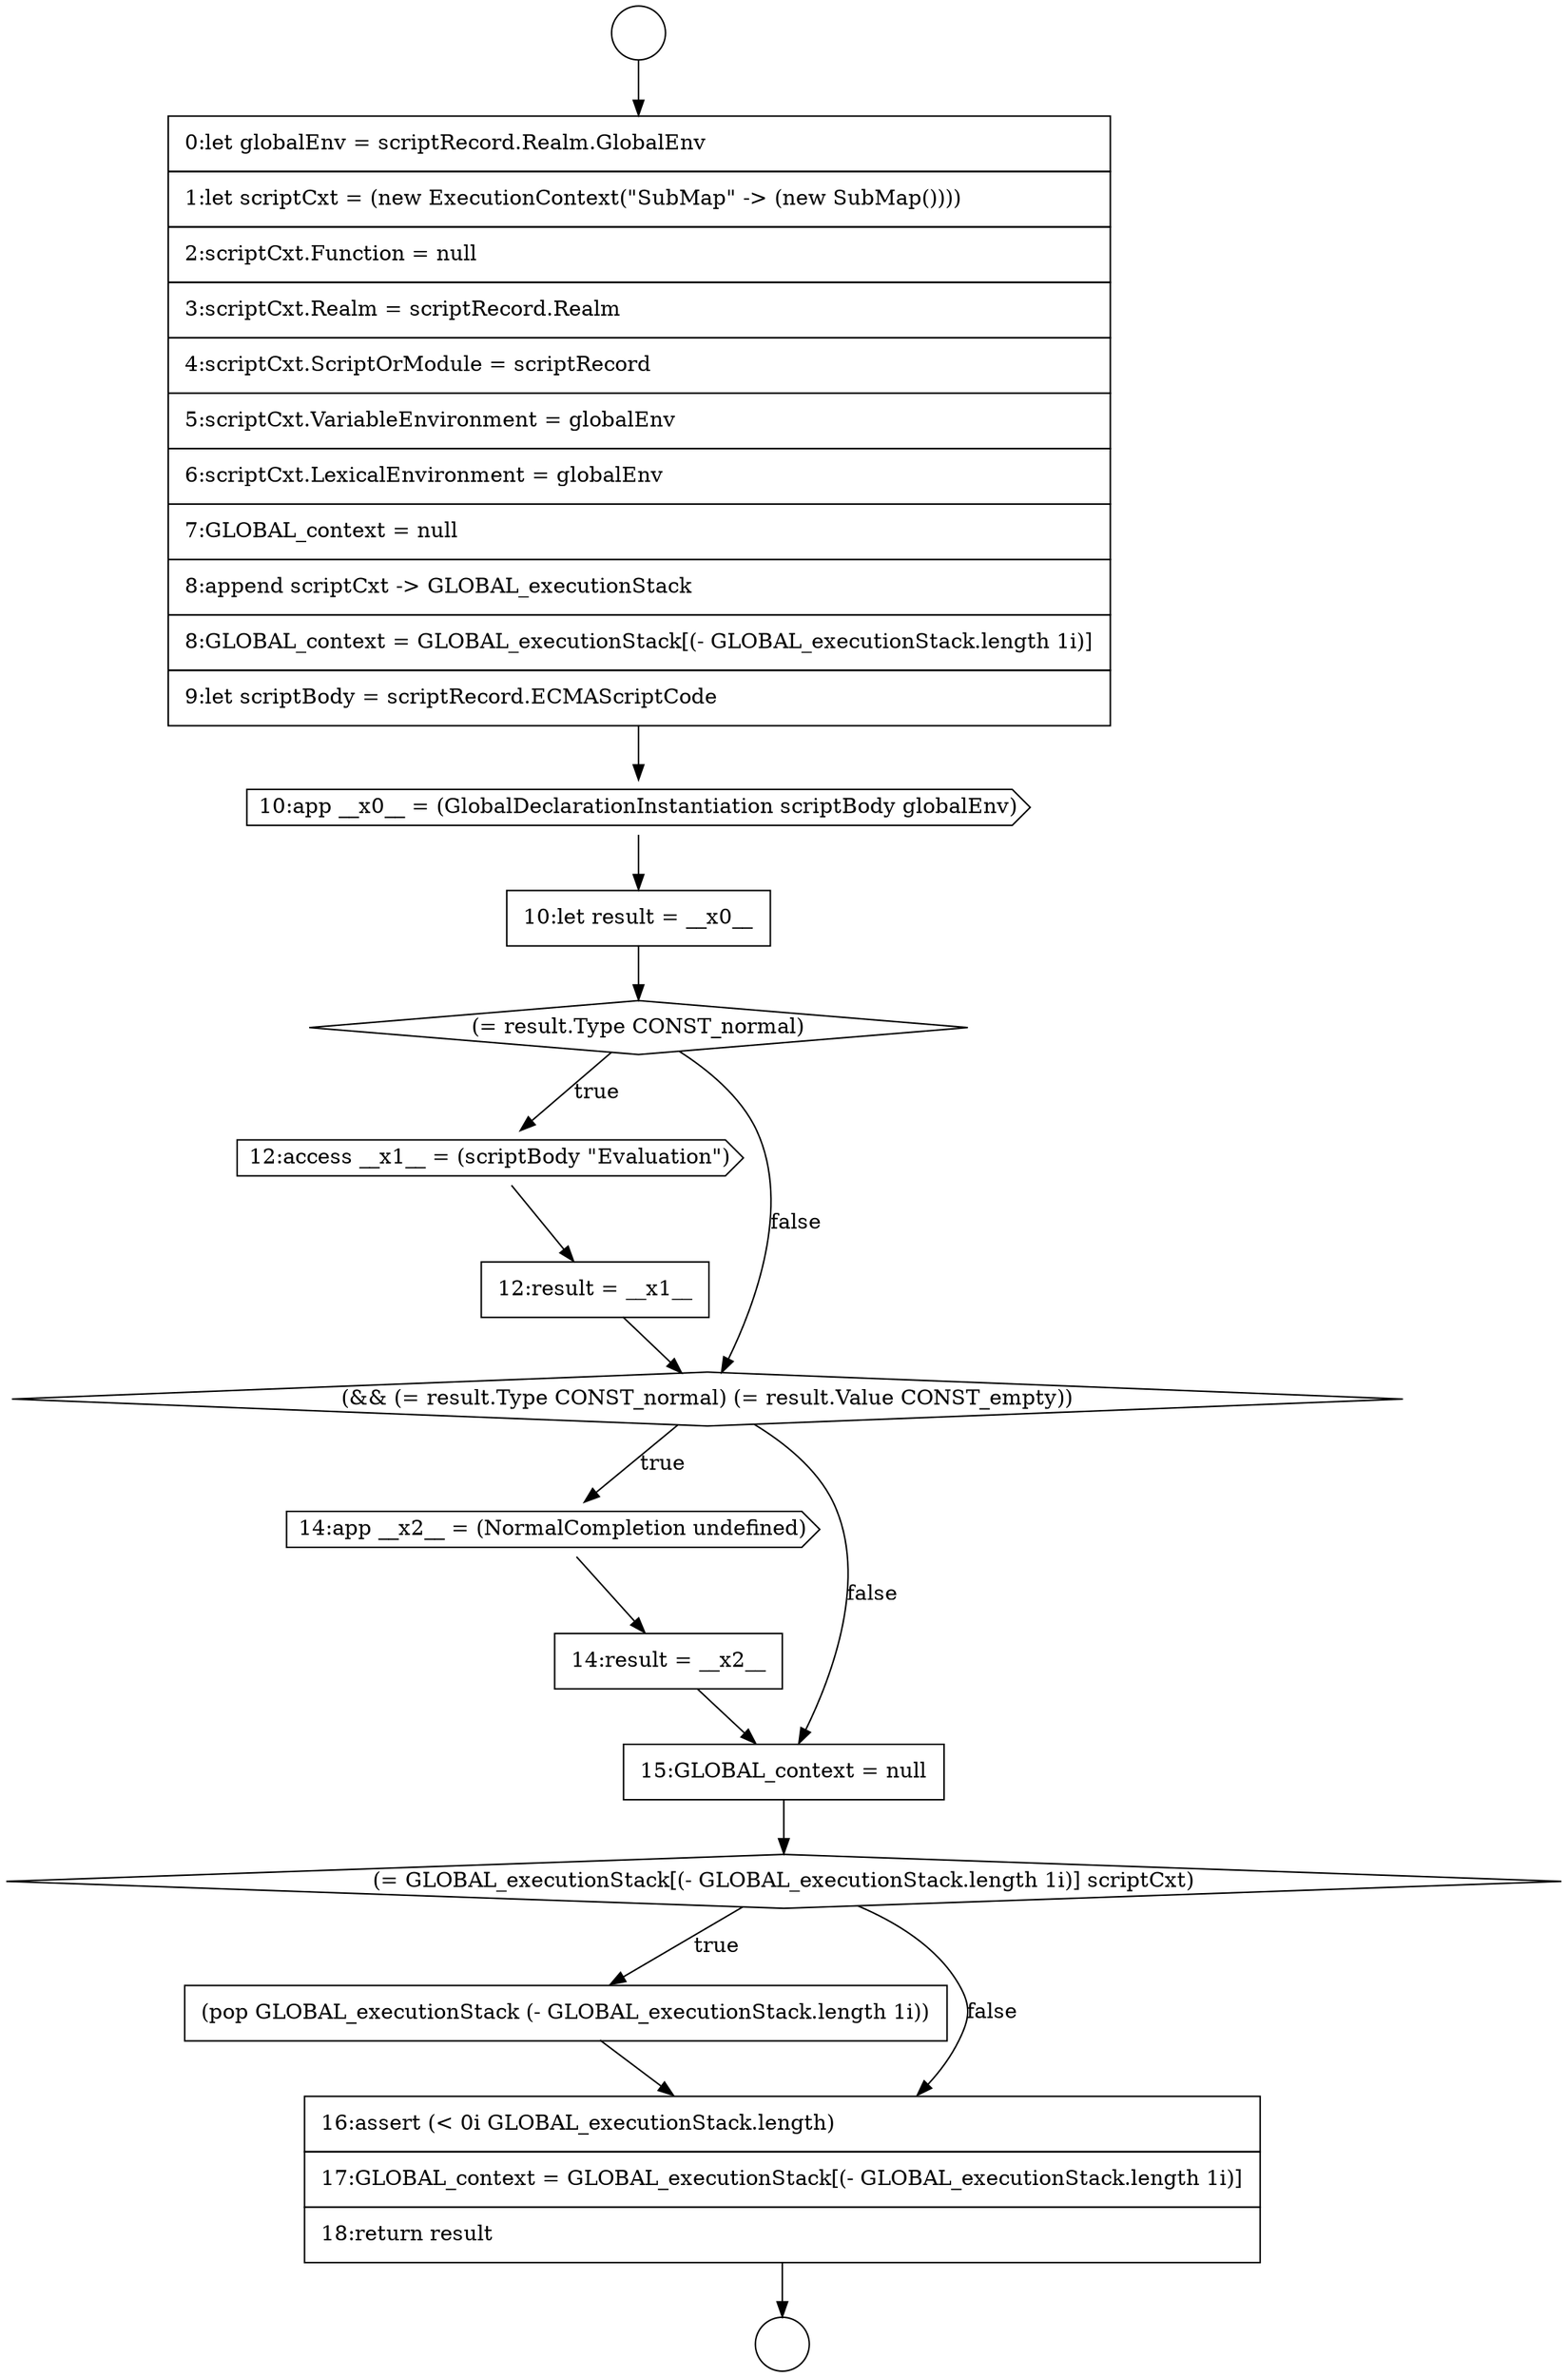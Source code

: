 digraph {
  node9907 [shape=none, margin=0, label=<<font color="black">
    <table border="0" cellborder="1" cellspacing="0" cellpadding="10">
      <tr><td align="left">14:result = __x2__</td></tr>
    </table>
  </font>> color="black" fillcolor="white" style=filled]
  node9901 [shape=none, margin=0, label=<<font color="black">
    <table border="0" cellborder="1" cellspacing="0" cellpadding="10">
      <tr><td align="left">10:let result = __x0__</td></tr>
    </table>
  </font>> color="black" fillcolor="white" style=filled]
  node9909 [shape=diamond, label=<<font color="black">(= GLOBAL_executionStack[(- GLOBAL_executionStack.length 1i)] scriptCxt)</font>> color="black" fillcolor="white" style=filled]
  node9897 [shape=circle label=" " color="black" fillcolor="white" style=filled]
  node9904 [shape=none, margin=0, label=<<font color="black">
    <table border="0" cellborder="1" cellspacing="0" cellpadding="10">
      <tr><td align="left">12:result = __x1__</td></tr>
    </table>
  </font>> color="black" fillcolor="white" style=filled]
  node9910 [shape=none, margin=0, label=<<font color="black">
    <table border="0" cellborder="1" cellspacing="0" cellpadding="10">
      <tr><td align="left">(pop GLOBAL_executionStack (- GLOBAL_executionStack.length 1i))</td></tr>
    </table>
  </font>> color="black" fillcolor="white" style=filled]
  node9900 [shape=cds, label=<<font color="black">10:app __x0__ = (GlobalDeclarationInstantiation scriptBody globalEnv)</font>> color="black" fillcolor="white" style=filled]
  node9903 [shape=cds, label=<<font color="black">12:access __x1__ = (scriptBody &quot;Evaluation&quot;)</font>> color="black" fillcolor="white" style=filled]
  node9905 [shape=diamond, label=<<font color="black">(&amp;&amp; (= result.Type CONST_normal) (= result.Value CONST_empty))</font>> color="black" fillcolor="white" style=filled]
  node9899 [shape=none, margin=0, label=<<font color="black">
    <table border="0" cellborder="1" cellspacing="0" cellpadding="10">
      <tr><td align="left">0:let globalEnv = scriptRecord.Realm.GlobalEnv</td></tr>
      <tr><td align="left">1:let scriptCxt = (new ExecutionContext(&quot;SubMap&quot; -&gt; (new SubMap())))</td></tr>
      <tr><td align="left">2:scriptCxt.Function = null</td></tr>
      <tr><td align="left">3:scriptCxt.Realm = scriptRecord.Realm</td></tr>
      <tr><td align="left">4:scriptCxt.ScriptOrModule = scriptRecord</td></tr>
      <tr><td align="left">5:scriptCxt.VariableEnvironment = globalEnv</td></tr>
      <tr><td align="left">6:scriptCxt.LexicalEnvironment = globalEnv</td></tr>
      <tr><td align="left">7:GLOBAL_context = null</td></tr>
      <tr><td align="left">8:append scriptCxt -&gt; GLOBAL_executionStack</td></tr>
      <tr><td align="left">8:GLOBAL_context = GLOBAL_executionStack[(- GLOBAL_executionStack.length 1i)]</td></tr>
      <tr><td align="left">9:let scriptBody = scriptRecord.ECMAScriptCode</td></tr>
    </table>
  </font>> color="black" fillcolor="white" style=filled]
  node9911 [shape=none, margin=0, label=<<font color="black">
    <table border="0" cellborder="1" cellspacing="0" cellpadding="10">
      <tr><td align="left">16:assert (&lt; 0i GLOBAL_executionStack.length)</td></tr>
      <tr><td align="left">17:GLOBAL_context = GLOBAL_executionStack[(- GLOBAL_executionStack.length 1i)]</td></tr>
      <tr><td align="left">18:return result</td></tr>
    </table>
  </font>> color="black" fillcolor="white" style=filled]
  node9902 [shape=diamond, label=<<font color="black">(= result.Type CONST_normal)</font>> color="black" fillcolor="white" style=filled]
  node9898 [shape=circle label=" " color="black" fillcolor="white" style=filled]
  node9906 [shape=cds, label=<<font color="black">14:app __x2__ = (NormalCompletion undefined)</font>> color="black" fillcolor="white" style=filled]
  node9908 [shape=none, margin=0, label=<<font color="black">
    <table border="0" cellborder="1" cellspacing="0" cellpadding="10">
      <tr><td align="left">15:GLOBAL_context = null</td></tr>
    </table>
  </font>> color="black" fillcolor="white" style=filled]
  node9911 -> node9898 [ color="black"]
  node9903 -> node9904 [ color="black"]
  node9907 -> node9908 [ color="black"]
  node9904 -> node9905 [ color="black"]
  node9897 -> node9899 [ color="black"]
  node9900 -> node9901 [ color="black"]
  node9909 -> node9910 [label=<<font color="black">true</font>> color="black"]
  node9909 -> node9911 [label=<<font color="black">false</font>> color="black"]
  node9910 -> node9911 [ color="black"]
  node9905 -> node9906 [label=<<font color="black">true</font>> color="black"]
  node9905 -> node9908 [label=<<font color="black">false</font>> color="black"]
  node9901 -> node9902 [ color="black"]
  node9902 -> node9903 [label=<<font color="black">true</font>> color="black"]
  node9902 -> node9905 [label=<<font color="black">false</font>> color="black"]
  node9899 -> node9900 [ color="black"]
  node9906 -> node9907 [ color="black"]
  node9908 -> node9909 [ color="black"]
}
